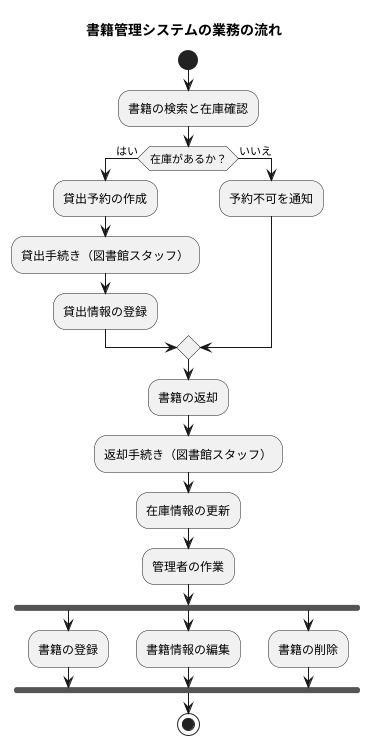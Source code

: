 @startuml
title 書籍管理システムの業務の流れ

start
:書籍の検索と在庫確認;
if (在庫があるか？) then (はい)
  :貸出予約の作成;
  :貸出手続き（図書館スタッフ）;
  :貸出情報の登録;
else (いいえ)
  :予約不可を通知;
endif
:書籍の返却;
:返却手続き（図書館スタッフ）;
:在庫情報の更新;

:管理者の作業;
fork
  :書籍の登録;
fork again
  :書籍情報の編集;
fork again
  :書籍の削除;
endfork

stop

@enduml
